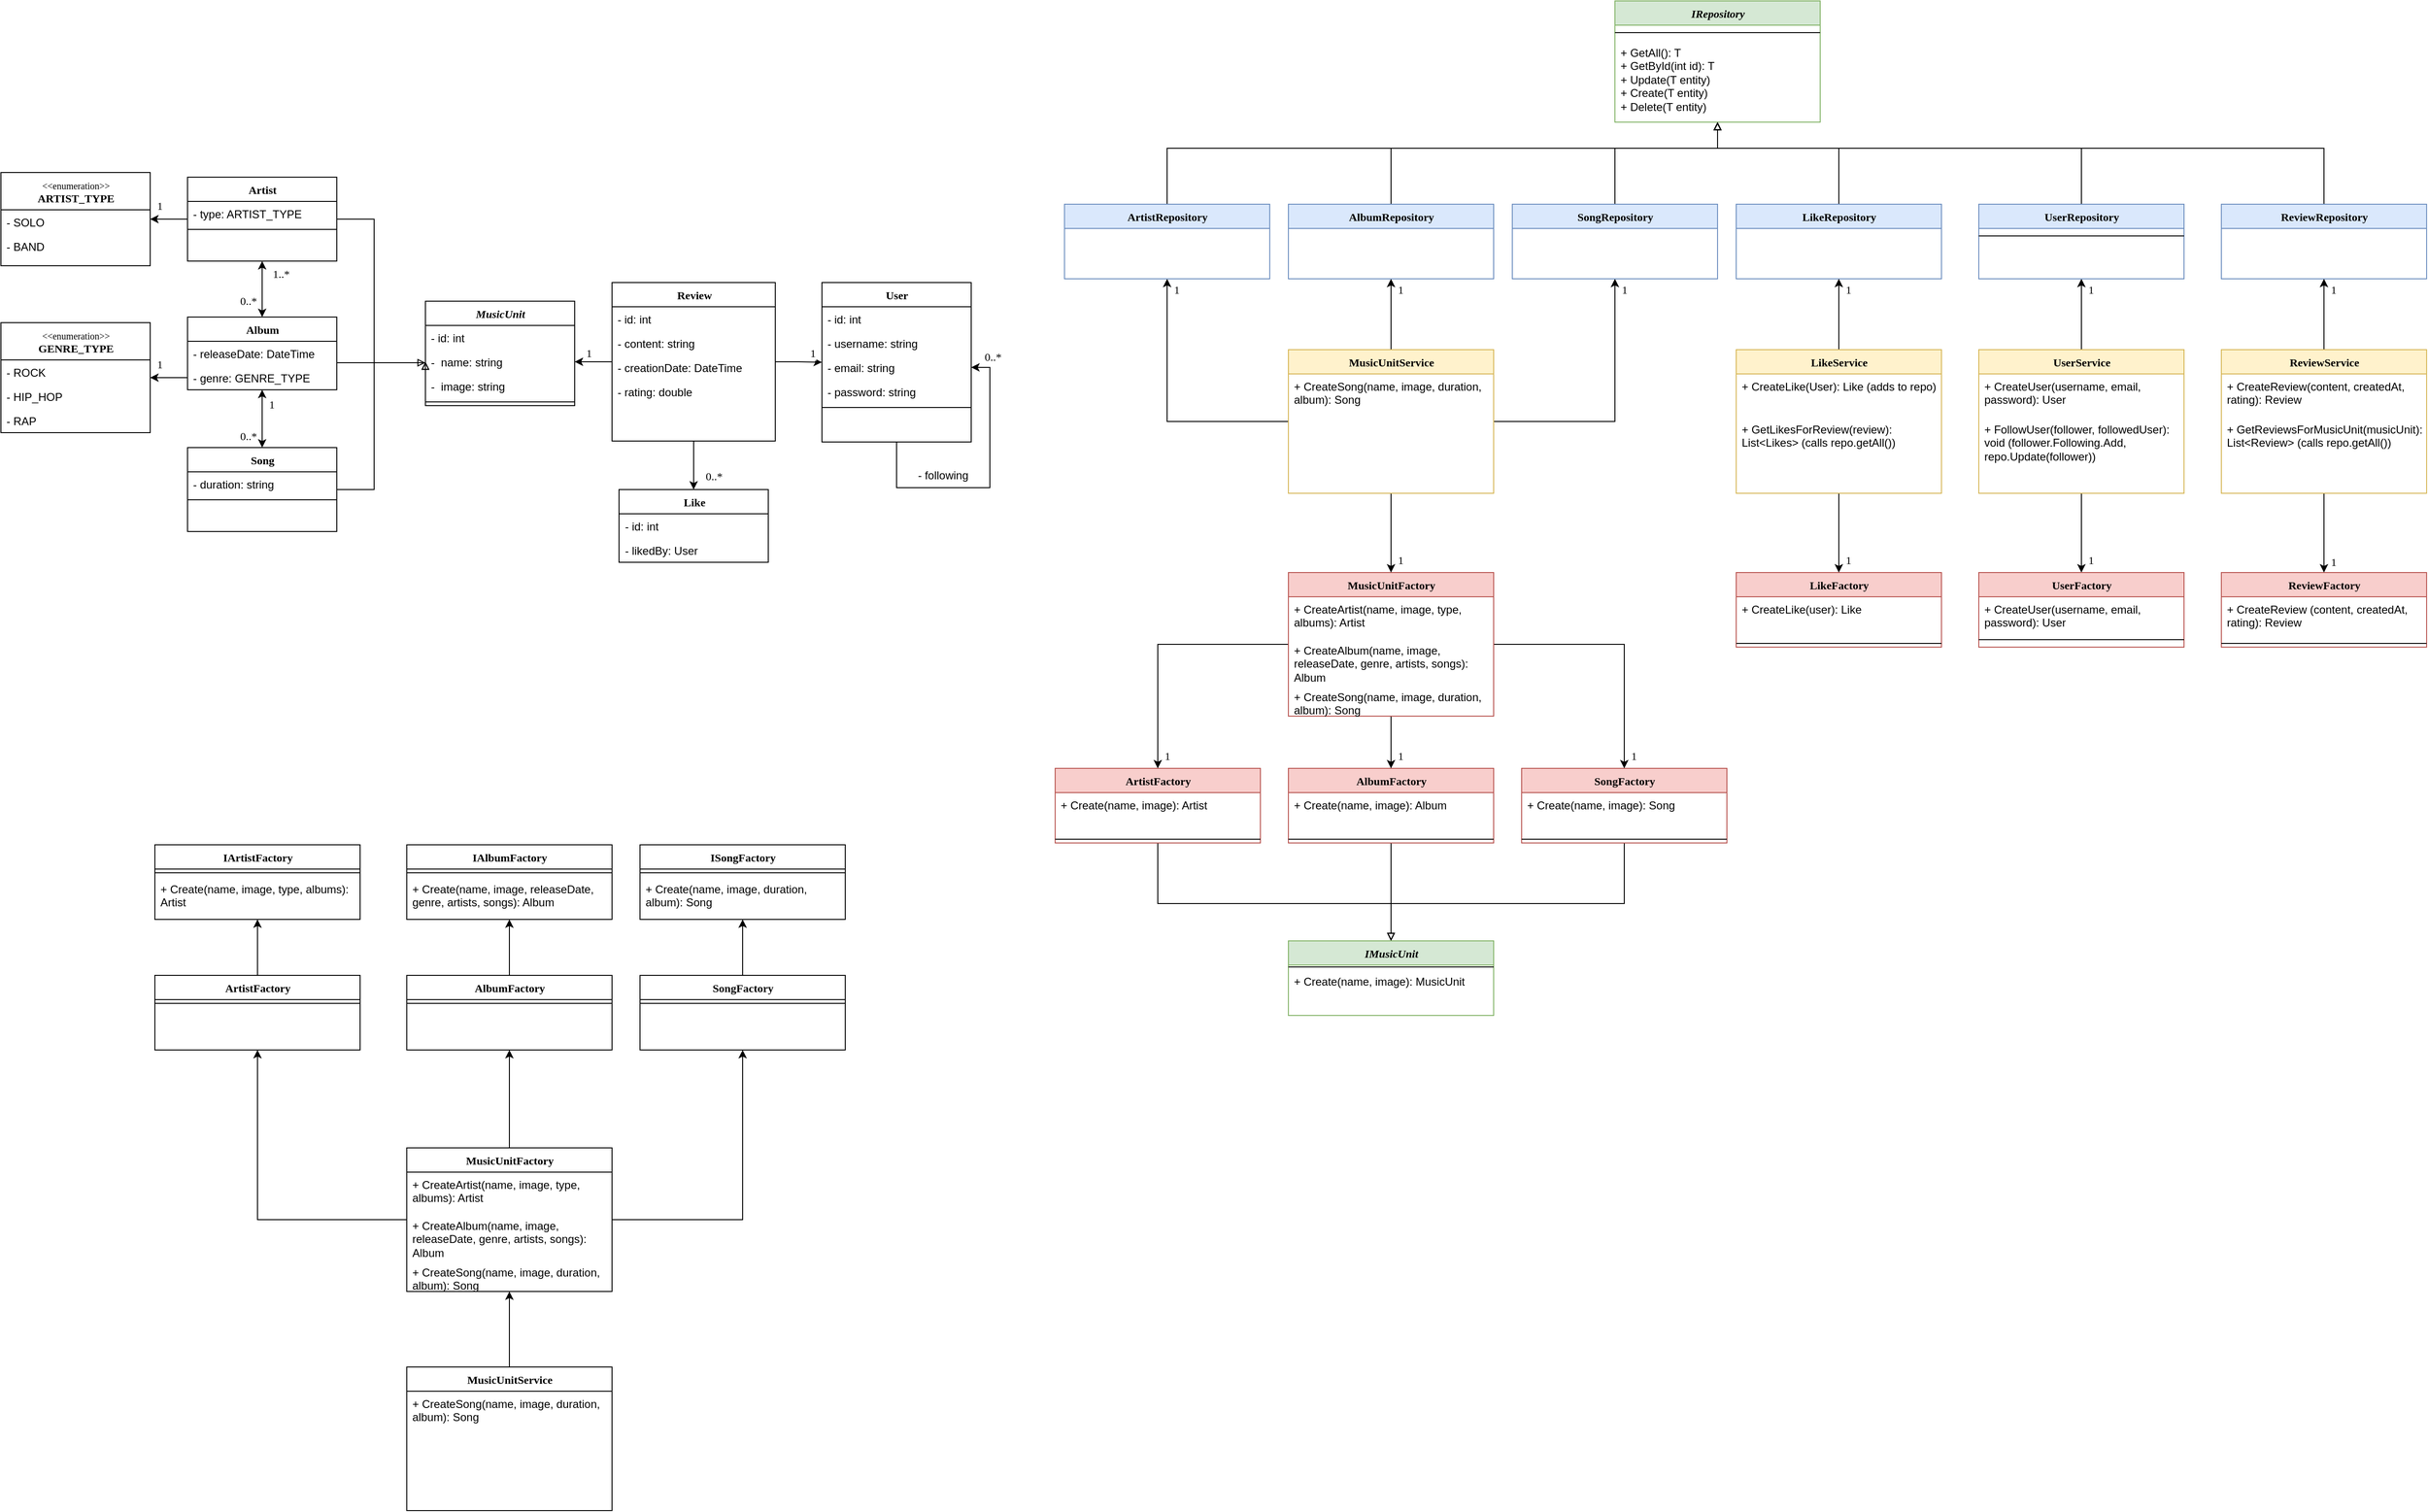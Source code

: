 <mxfile version="20.7.4" type="device"><diagram name="Page-1" id="6133507b-19e7-1e82-6fc7-422aa6c4b21f"><mxGraphModel dx="1793" dy="1068" grid="1" gridSize="10" guides="1" tooltips="1" connect="1" arrows="1" fold="1" page="1" pageScale="1" pageWidth="1100" pageHeight="850" background="none" math="0" shadow="0"><root><mxCell id="0"/><mxCell id="1" parent="0"/><mxCell id="lsUzMosDKo-xPeXutGzt-1" value="User" style="swimlane;html=1;fontStyle=1;align=center;verticalAlign=top;childLayout=stackLayout;horizontal=1;startSize=26;horizontalStack=0;resizeParent=1;resizeLast=0;collapsible=1;marginBottom=0;swimlaneFillColor=#ffffff;rounded=0;shadow=0;comic=0;labelBackgroundColor=none;strokeWidth=1;fillColor=none;fontFamily=Verdana;fontSize=12" parent="1" vertex="1"><mxGeometry x="880" y="302" width="160" height="171" as="geometry"/></mxCell><mxCell id="lsUzMosDKo-xPeXutGzt-2" value="- id: int" style="text;html=1;strokeColor=none;fillColor=none;align=left;verticalAlign=top;spacingLeft=4;spacingRight=4;whiteSpace=wrap;overflow=hidden;rotatable=0;points=[[0,0.5],[1,0.5]];portConstraint=eastwest;" parent="lsUzMosDKo-xPeXutGzt-1" vertex="1"><mxGeometry y="26" width="160" height="26" as="geometry"/></mxCell><mxCell id="lsUzMosDKo-xPeXutGzt-3" value="- username: string" style="text;html=1;strokeColor=none;fillColor=none;align=left;verticalAlign=top;spacingLeft=4;spacingRight=4;whiteSpace=wrap;overflow=hidden;rotatable=0;points=[[0,0.5],[1,0.5]];portConstraint=eastwest;" parent="lsUzMosDKo-xPeXutGzt-1" vertex="1"><mxGeometry y="52" width="160" height="26" as="geometry"/></mxCell><mxCell id="lsUzMosDKo-xPeXutGzt-4" value="- email: string" style="text;html=1;strokeColor=none;fillColor=none;align=left;verticalAlign=top;spacingLeft=4;spacingRight=4;whiteSpace=wrap;overflow=hidden;rotatable=0;points=[[0,0.5],[1,0.5]];portConstraint=eastwest;" parent="lsUzMosDKo-xPeXutGzt-1" vertex="1"><mxGeometry y="78" width="160" height="26" as="geometry"/></mxCell><mxCell id="lsUzMosDKo-xPeXutGzt-55" value="- password: string" style="text;html=1;strokeColor=none;fillColor=none;align=left;verticalAlign=top;spacingLeft=4;spacingRight=4;whiteSpace=wrap;overflow=hidden;rotatable=0;points=[[0,0.5],[1,0.5]];portConstraint=eastwest;" parent="lsUzMosDKo-xPeXutGzt-1" vertex="1"><mxGeometry y="104" width="160" height="26" as="geometry"/></mxCell><mxCell id="lsUzMosDKo-xPeXutGzt-5" value="" style="line;html=1;strokeWidth=1;fillColor=none;align=left;verticalAlign=middle;spacingTop=-1;spacingLeft=3;spacingRight=3;rotatable=0;labelPosition=right;points=[];portConstraint=eastwest;" parent="lsUzMosDKo-xPeXutGzt-1" vertex="1"><mxGeometry y="130" width="160" height="8" as="geometry"/></mxCell><mxCell id="sUYIkZWYByYCfSW3dMQo-42" value="" style="endArrow=classic;startArrow=none;html=1;rounded=0;fontSize=10;exitX=0.5;exitY=1;exitDx=0;exitDy=0;entryX=1;entryY=0.5;entryDx=0;entryDy=0;startFill=0;" parent="lsUzMosDKo-xPeXutGzt-1" source="lsUzMosDKo-xPeXutGzt-1" target="lsUzMosDKo-xPeXutGzt-4" edge="1"><mxGeometry width="50" height="50" relative="1" as="geometry"><mxPoint x="140" y="270" as="sourcePoint"/><mxPoint x="190" y="220" as="targetPoint"/><Array as="points"><mxPoint x="80" y="220"/><mxPoint x="180" y="220"/><mxPoint x="180" y="151"/><mxPoint x="180" y="91"/></Array></mxGeometry></mxCell><mxCell id="pUdWFAkJ0EnxAMOsxtt9-200" style="edgeStyle=orthogonalEdgeStyle;rounded=0;orthogonalLoop=1;jettySize=auto;html=1;startArrow=none;startFill=0;endArrow=classic;endFill=1;" edge="1" parent="1" source="lsUzMosDKo-xPeXutGzt-7" target="lsUzMosDKo-xPeXutGzt-38"><mxGeometry relative="1" as="geometry"/></mxCell><mxCell id="pUdWFAkJ0EnxAMOsxtt9-201" style="edgeStyle=orthogonalEdgeStyle;rounded=0;orthogonalLoop=1;jettySize=auto;html=1;startArrow=none;startFill=0;endArrow=classic;endFill=1;" edge="1" parent="1" source="lsUzMosDKo-xPeXutGzt-7" target="lsUzMosDKo-xPeXutGzt-1"><mxGeometry relative="1" as="geometry"/></mxCell><mxCell id="lsUzMosDKo-xPeXutGzt-7" value="Review" style="swimlane;html=1;fontStyle=1;align=center;verticalAlign=top;childLayout=stackLayout;horizontal=1;startSize=26;horizontalStack=0;resizeParent=1;resizeLast=0;collapsible=1;marginBottom=0;swimlaneFillColor=#ffffff;rounded=0;shadow=0;comic=0;labelBackgroundColor=none;strokeWidth=1;fillColor=none;fontFamily=Verdana;fontSize=12" parent="1" vertex="1"><mxGeometry x="655" y="302" width="175" height="170" as="geometry"/></mxCell><mxCell id="lsUzMosDKo-xPeXutGzt-8" value="- id: int" style="text;html=1;strokeColor=none;fillColor=none;align=left;verticalAlign=top;spacingLeft=4;spacingRight=4;whiteSpace=wrap;overflow=hidden;rotatable=0;points=[[0,0.5],[1,0.5]];portConstraint=eastwest;" parent="lsUzMosDKo-xPeXutGzt-7" vertex="1"><mxGeometry y="26" width="175" height="26" as="geometry"/></mxCell><mxCell id="lsUzMosDKo-xPeXutGzt-10" value="- content: string" style="text;html=1;strokeColor=none;fillColor=none;align=left;verticalAlign=top;spacingLeft=4;spacingRight=4;whiteSpace=wrap;overflow=hidden;rotatable=0;points=[[0,0.5],[1,0.5]];portConstraint=eastwest;" parent="lsUzMosDKo-xPeXutGzt-7" vertex="1"><mxGeometry y="52" width="175" height="26" as="geometry"/></mxCell><mxCell id="lsUzMosDKo-xPeXutGzt-56" value="- creationDate: DateTime" style="text;html=1;strokeColor=none;fillColor=none;align=left;verticalAlign=top;spacingLeft=4;spacingRight=4;whiteSpace=wrap;overflow=hidden;rotatable=0;points=[[0,0.5],[1,0.5]];portConstraint=eastwest;" parent="lsUzMosDKo-xPeXutGzt-7" vertex="1"><mxGeometry y="78" width="175" height="26" as="geometry"/></mxCell><mxCell id="lsUzMosDKo-xPeXutGzt-58" value="- rating: double" style="text;html=1;strokeColor=none;fillColor=none;align=left;verticalAlign=top;spacingLeft=4;spacingRight=4;whiteSpace=wrap;overflow=hidden;rotatable=0;points=[[0,0.5],[1,0.5]];portConstraint=eastwest;" parent="lsUzMosDKo-xPeXutGzt-7" vertex="1"><mxGeometry y="104" width="175" height="26" as="geometry"/></mxCell><mxCell id="Snt1pCxcEf1eFsqp7d9Y-13" style="edgeStyle=orthogonalEdgeStyle;rounded=0;orthogonalLoop=1;jettySize=auto;html=1;entryX=0.5;entryY=0;entryDx=0;entryDy=0;endArrow=classic;endFill=1;startArrow=classic;startFill=1;" parent="1" source="lsUzMosDKo-xPeXutGzt-19" target="lsUzMosDKo-xPeXutGzt-49" edge="1"><mxGeometry relative="1" as="geometry"/></mxCell><mxCell id="pUdWFAkJ0EnxAMOsxtt9-194" style="edgeStyle=orthogonalEdgeStyle;rounded=0;orthogonalLoop=1;jettySize=auto;html=1;startArrow=none;startFill=0;endArrow=classic;endFill=1;" edge="1" parent="1" source="lsUzMosDKo-xPeXutGzt-19" target="Snt1pCxcEf1eFsqp7d9Y-35"><mxGeometry relative="1" as="geometry"/></mxCell><mxCell id="pUdWFAkJ0EnxAMOsxtt9-197" style="edgeStyle=orthogonalEdgeStyle;rounded=0;orthogonalLoop=1;jettySize=auto;html=1;startArrow=none;startFill=0;endArrow=block;endFill=0;" edge="1" parent="1" source="lsUzMosDKo-xPeXutGzt-19" target="lsUzMosDKo-xPeXutGzt-38"><mxGeometry relative="1" as="geometry"><Array as="points"><mxPoint x="400" y="234"/><mxPoint x="400" y="388"/></Array></mxGeometry></mxCell><mxCell id="lsUzMosDKo-xPeXutGzt-19" value="Artist" style="swimlane;html=1;fontStyle=1;align=center;verticalAlign=top;childLayout=stackLayout;horizontal=1;startSize=26;horizontalStack=0;resizeParent=1;resizeLast=0;collapsible=1;marginBottom=0;swimlaneFillColor=#ffffff;rounded=0;shadow=0;comic=0;labelBackgroundColor=none;strokeWidth=1;fillColor=none;fontFamily=Verdana;fontSize=12" parent="1" vertex="1"><mxGeometry x="200" y="189" width="160" height="90" as="geometry"/></mxCell><mxCell id="Snt1pCxcEf1eFsqp7d9Y-33" value="- type: ARTIST_TYPE" style="text;html=1;strokeColor=none;fillColor=none;align=left;verticalAlign=top;spacingLeft=4;spacingRight=4;whiteSpace=wrap;overflow=hidden;rotatable=0;points=[[0,0.5],[1,0.5]];portConstraint=eastwest;" parent="lsUzMosDKo-xPeXutGzt-19" vertex="1"><mxGeometry y="26" width="160" height="26" as="geometry"/></mxCell><mxCell id="lsUzMosDKo-xPeXutGzt-23" value="" style="line;html=1;strokeWidth=1;fillColor=none;align=left;verticalAlign=middle;spacingTop=-1;spacingLeft=3;spacingRight=3;rotatable=0;labelPosition=right;points=[];portConstraint=eastwest;" parent="lsUzMosDKo-xPeXutGzt-19" vertex="1"><mxGeometry y="52" width="160" height="8" as="geometry"/></mxCell><mxCell id="lsUzMosDKo-xPeXutGzt-37" value="&lt;i&gt;MusicUnit&lt;/i&gt;" style="swimlane;html=1;fontStyle=1;align=center;verticalAlign=top;childLayout=stackLayout;horizontal=1;startSize=26;horizontalStack=0;resizeParent=1;resizeLast=0;collapsible=1;marginBottom=0;swimlaneFillColor=#ffffff;rounded=0;shadow=0;comic=0;labelBackgroundColor=none;strokeWidth=1;fillColor=none;fontFamily=Verdana;fontSize=12" parent="1" vertex="1"><mxGeometry x="455" y="322" width="160" height="112" as="geometry"/></mxCell><mxCell id="lsUzMosDKo-xPeXutGzt-50" value="- id: int" style="text;html=1;strokeColor=none;fillColor=none;align=left;verticalAlign=top;spacingLeft=4;spacingRight=4;whiteSpace=wrap;overflow=hidden;rotatable=0;points=[[0,0.5],[1,0.5]];portConstraint=eastwest;" parent="lsUzMosDKo-xPeXutGzt-37" vertex="1"><mxGeometry y="26" width="160" height="26" as="geometry"/></mxCell><mxCell id="lsUzMosDKo-xPeXutGzt-38" value="-&amp;nbsp; name: string" style="text;html=1;strokeColor=none;fillColor=none;align=left;verticalAlign=top;spacingLeft=4;spacingRight=4;whiteSpace=wrap;overflow=hidden;rotatable=0;points=[[0,0.5],[1,0.5]];portConstraint=eastwest;" parent="lsUzMosDKo-xPeXutGzt-37" vertex="1"><mxGeometry y="52" width="160" height="26" as="geometry"/></mxCell><mxCell id="Nll5n5q4qGpmviAfjvHa-22" value="-&amp;nbsp; image: string" style="text;html=1;strokeColor=none;fillColor=none;align=left;verticalAlign=top;spacingLeft=4;spacingRight=4;whiteSpace=wrap;overflow=hidden;rotatable=0;points=[[0,0.5],[1,0.5]];portConstraint=eastwest;" parent="lsUzMosDKo-xPeXutGzt-37" vertex="1"><mxGeometry y="78" width="160" height="26" as="geometry"/></mxCell><mxCell id="lsUzMosDKo-xPeXutGzt-41" value="" style="line;html=1;strokeWidth=1;fillColor=none;align=left;verticalAlign=middle;spacingTop=-1;spacingLeft=3;spacingRight=3;rotatable=0;labelPosition=right;points=[];portConstraint=eastwest;" parent="lsUzMosDKo-xPeXutGzt-37" vertex="1"><mxGeometry y="104" width="160" height="8" as="geometry"/></mxCell><mxCell id="pUdWFAkJ0EnxAMOsxtt9-199" style="edgeStyle=orthogonalEdgeStyle;rounded=0;orthogonalLoop=1;jettySize=auto;html=1;entryX=0;entryY=0.5;entryDx=0;entryDy=0;startArrow=none;startFill=0;endArrow=block;endFill=0;" edge="1" parent="1" source="lsUzMosDKo-xPeXutGzt-43" target="lsUzMosDKo-xPeXutGzt-38"><mxGeometry relative="1" as="geometry"><Array as="points"><mxPoint x="400" y="524"/><mxPoint x="400" y="388"/></Array></mxGeometry></mxCell><mxCell id="lsUzMosDKo-xPeXutGzt-43" value="Song" style="swimlane;html=1;fontStyle=1;align=center;verticalAlign=top;childLayout=stackLayout;horizontal=1;startSize=26;horizontalStack=0;resizeParent=1;resizeLast=0;collapsible=1;marginBottom=0;swimlaneFillColor=#ffffff;rounded=0;shadow=0;comic=0;labelBackgroundColor=none;strokeWidth=1;fillColor=none;fontFamily=Verdana;fontSize=12" parent="1" vertex="1"><mxGeometry x="200" y="479" width="160" height="90" as="geometry"/></mxCell><mxCell id="lsUzMosDKo-xPeXutGzt-44" value="- duration: string" style="text;html=1;strokeColor=none;fillColor=none;align=left;verticalAlign=top;spacingLeft=4;spacingRight=4;whiteSpace=wrap;overflow=hidden;rotatable=0;points=[[0,0.5],[1,0.5]];portConstraint=eastwest;" parent="lsUzMosDKo-xPeXutGzt-43" vertex="1"><mxGeometry y="26" width="160" height="26" as="geometry"/></mxCell><mxCell id="lsUzMosDKo-xPeXutGzt-47" value="" style="line;html=1;strokeWidth=1;fillColor=none;align=left;verticalAlign=middle;spacingTop=-1;spacingLeft=3;spacingRight=3;rotatable=0;labelPosition=right;points=[];portConstraint=eastwest;" parent="lsUzMosDKo-xPeXutGzt-43" vertex="1"><mxGeometry y="52" width="160" height="8" as="geometry"/></mxCell><mxCell id="9govlNzx6f6YQtaeoUq1-7" style="edgeStyle=orthogonalEdgeStyle;rounded=0;orthogonalLoop=1;jettySize=auto;html=1;entryX=0.5;entryY=0;entryDx=0;entryDy=0;endArrow=classic;endFill=1;startArrow=classic;startFill=1;" parent="1" source="lsUzMosDKo-xPeXutGzt-49" target="lsUzMosDKo-xPeXutGzt-43" edge="1"><mxGeometry relative="1" as="geometry"/></mxCell><mxCell id="pUdWFAkJ0EnxAMOsxtt9-198" style="edgeStyle=orthogonalEdgeStyle;rounded=0;orthogonalLoop=1;jettySize=auto;html=1;entryX=0;entryY=0.5;entryDx=0;entryDy=0;startArrow=none;startFill=0;endArrow=block;endFill=0;" edge="1" parent="1" source="lsUzMosDKo-xPeXutGzt-49" target="lsUzMosDKo-xPeXutGzt-38"><mxGeometry relative="1" as="geometry"><Array as="points"><mxPoint x="400" y="388"/><mxPoint x="400" y="388"/></Array></mxGeometry></mxCell><mxCell id="lsUzMosDKo-xPeXutGzt-49" value="Album" style="swimlane;html=1;fontStyle=1;align=center;verticalAlign=top;childLayout=stackLayout;horizontal=1;startSize=26;horizontalStack=0;resizeParent=1;resizeLast=0;collapsible=1;marginBottom=0;swimlaneFillColor=#ffffff;rounded=0;shadow=0;comic=0;labelBackgroundColor=none;strokeWidth=1;fillColor=none;fontFamily=Verdana;fontSize=12" parent="1" vertex="1"><mxGeometry x="200" y="339" width="160" height="78" as="geometry"/></mxCell><mxCell id="lsUzMosDKo-xPeXutGzt-39" value="- releaseDate: DateTime" style="text;html=1;strokeColor=none;fillColor=none;align=left;verticalAlign=top;spacingLeft=4;spacingRight=4;whiteSpace=wrap;overflow=hidden;rotatable=0;points=[[0,0.5],[1,0.5]];portConstraint=eastwest;" parent="lsUzMosDKo-xPeXutGzt-49" vertex="1"><mxGeometry y="26" width="160" height="26" as="geometry"/></mxCell><mxCell id="lsUzMosDKo-xPeXutGzt-22" value="- genre: GENRE_TYPE" style="text;html=1;strokeColor=none;fillColor=none;align=left;verticalAlign=top;spacingLeft=4;spacingRight=4;whiteSpace=wrap;overflow=hidden;rotatable=0;points=[[0,0.5],[1,0.5]];portConstraint=eastwest;" parent="lsUzMosDKo-xPeXutGzt-49" vertex="1"><mxGeometry y="52" width="160" height="26" as="geometry"/></mxCell><mxCell id="Snt1pCxcEf1eFsqp7d9Y-35" value="&lt;font style=&quot;font-size: 10px; font-weight: normal;&quot;&gt;&amp;lt;&amp;lt;enumeration&amp;gt;&amp;gt;&lt;/font&gt;&lt;br&gt;ARTIST_TYPE" style="swimlane;html=1;fontStyle=1;align=center;verticalAlign=top;childLayout=stackLayout;horizontal=1;startSize=40;horizontalStack=0;resizeParent=1;resizeLast=0;collapsible=1;marginBottom=0;swimlaneFillColor=#ffffff;rounded=0;shadow=0;comic=0;labelBackgroundColor=none;strokeWidth=1;fillColor=none;fontFamily=Verdana;fontSize=12" parent="1" vertex="1"><mxGeometry y="184" width="160" height="100" as="geometry"/></mxCell><mxCell id="Snt1pCxcEf1eFsqp7d9Y-36" value="- SOLO" style="text;html=1;strokeColor=none;fillColor=none;align=left;verticalAlign=top;spacingLeft=4;spacingRight=4;whiteSpace=wrap;overflow=hidden;rotatable=0;points=[[0,0.5],[1,0.5]];portConstraint=eastwest;" parent="Snt1pCxcEf1eFsqp7d9Y-35" vertex="1"><mxGeometry y="40" width="160" height="26" as="geometry"/></mxCell><mxCell id="Snt1pCxcEf1eFsqp7d9Y-39" value="- BAND" style="text;html=1;strokeColor=none;fillColor=none;align=left;verticalAlign=top;spacingLeft=4;spacingRight=4;whiteSpace=wrap;overflow=hidden;rotatable=0;points=[[0,0.5],[1,0.5]];portConstraint=eastwest;" parent="Snt1pCxcEf1eFsqp7d9Y-35" vertex="1"><mxGeometry y="66" width="160" height="26" as="geometry"/></mxCell><mxCell id="sUYIkZWYByYCfSW3dMQo-32" style="edgeStyle=orthogonalEdgeStyle;rounded=0;orthogonalLoop=1;jettySize=auto;html=1;entryX=0.5;entryY=1;entryDx=0;entryDy=0;endArrow=none;endFill=0;startArrow=classic;startFill=1;" parent="1" source="Nll5n5q4qGpmviAfjvHa-1" target="lsUzMosDKo-xPeXutGzt-7" edge="1"><mxGeometry relative="1" as="geometry"/></mxCell><mxCell id="Nll5n5q4qGpmviAfjvHa-1" value="Like" style="swimlane;html=1;fontStyle=1;align=center;verticalAlign=top;childLayout=stackLayout;horizontal=1;startSize=26;horizontalStack=0;resizeParent=1;resizeLast=0;collapsible=1;marginBottom=0;swimlaneFillColor=#ffffff;rounded=0;shadow=0;comic=0;labelBackgroundColor=none;strokeWidth=1;fillColor=none;fontFamily=Verdana;fontSize=12" parent="1" vertex="1"><mxGeometry x="662.5" y="524" width="160" height="78" as="geometry"/></mxCell><mxCell id="Nll5n5q4qGpmviAfjvHa-2" value="- id: int" style="text;html=1;strokeColor=none;fillColor=none;align=left;verticalAlign=top;spacingLeft=4;spacingRight=4;whiteSpace=wrap;overflow=hidden;rotatable=0;points=[[0,0.5],[1,0.5]];portConstraint=eastwest;" parent="Nll5n5q4qGpmviAfjvHa-1" vertex="1"><mxGeometry y="26" width="160" height="26" as="geometry"/></mxCell><mxCell id="Nll5n5q4qGpmviAfjvHa-24" value="- likedBy: User" style="text;html=1;strokeColor=none;fillColor=none;align=left;verticalAlign=top;spacingLeft=4;spacingRight=4;whiteSpace=wrap;overflow=hidden;rotatable=0;points=[[0,0.5],[1,0.5]];portConstraint=eastwest;" parent="Nll5n5q4qGpmviAfjvHa-1" vertex="1"><mxGeometry y="52" width="160" height="26" as="geometry"/></mxCell><mxCell id="9govlNzx6f6YQtaeoUq1-6" style="edgeStyle=orthogonalEdgeStyle;rounded=0;orthogonalLoop=1;jettySize=auto;html=1;entryX=0;entryY=0.5;entryDx=0;entryDy=0;endArrow=none;endFill=0;startArrow=classic;startFill=1;" parent="1" source="Nll5n5q4qGpmviAfjvHa-7" target="lsUzMosDKo-xPeXutGzt-22" edge="1"><mxGeometry relative="1" as="geometry"/></mxCell><mxCell id="Nll5n5q4qGpmviAfjvHa-7" value="&lt;span style=&quot;font-weight: normal;&quot;&gt;&lt;font style=&quot;font-size: 10px;&quot;&gt;&amp;lt;&amp;lt;enumeration&amp;gt;&amp;gt;&lt;/font&gt;&lt;/span&gt;&lt;br&gt;GENRE_TYPE" style="swimlane;html=1;fontStyle=1;align=center;verticalAlign=top;childLayout=stackLayout;horizontal=1;startSize=40;horizontalStack=0;resizeParent=1;resizeLast=0;collapsible=1;marginBottom=0;swimlaneFillColor=#ffffff;rounded=0;shadow=0;comic=0;labelBackgroundColor=none;strokeWidth=1;fillColor=none;fontFamily=Verdana;fontSize=12" parent="1" vertex="1"><mxGeometry y="345" width="160" height="118" as="geometry"/></mxCell><mxCell id="Nll5n5q4qGpmviAfjvHa-8" value="- ROCK" style="text;html=1;strokeColor=none;fillColor=none;align=left;verticalAlign=top;spacingLeft=4;spacingRight=4;whiteSpace=wrap;overflow=hidden;rotatable=0;points=[[0,0.5],[1,0.5]];portConstraint=eastwest;" parent="Nll5n5q4qGpmviAfjvHa-7" vertex="1"><mxGeometry y="40" width="160" height="26" as="geometry"/></mxCell><mxCell id="Nll5n5q4qGpmviAfjvHa-9" value="- HIP_HOP" style="text;html=1;strokeColor=none;fillColor=none;align=left;verticalAlign=top;spacingLeft=4;spacingRight=4;whiteSpace=wrap;overflow=hidden;rotatable=0;points=[[0,0.5],[1,0.5]];portConstraint=eastwest;" parent="Nll5n5q4qGpmviAfjvHa-7" vertex="1"><mxGeometry y="66" width="160" height="26" as="geometry"/></mxCell><mxCell id="Nll5n5q4qGpmviAfjvHa-15" value="- RAP" style="text;html=1;strokeColor=none;fillColor=none;align=left;verticalAlign=top;spacingLeft=4;spacingRight=4;whiteSpace=wrap;overflow=hidden;rotatable=0;points=[[0,0.5],[1,0.5]];portConstraint=eastwest;" parent="Nll5n5q4qGpmviAfjvHa-7" vertex="1"><mxGeometry y="92" width="160" height="26" as="geometry"/></mxCell><mxCell id="9govlNzx6f6YQtaeoUq1-20" value="0..*" style="text;html=1;resizable=0;points=[];align=center;verticalAlign=middle;labelBackgroundColor=#ffffff;fontSize=12;fontFamily=Verdana" parent="1" vertex="1" connectable="0"><mxGeometry x="395" y="378.998" as="geometry"><mxPoint x="-130" y="-57" as="offset"/></mxGeometry></mxCell><mxCell id="9govlNzx6f6YQtaeoUq1-21" value="0..*" style="text;html=1;resizable=0;points=[];align=center;verticalAlign=middle;labelBackgroundColor=#ffffff;fontSize=12;fontFamily=Verdana" parent="1" vertex="1" connectable="0"><mxGeometry x="395" y="523.998" as="geometry"><mxPoint x="-130" y="-57" as="offset"/></mxGeometry></mxCell><mxCell id="9govlNzx6f6YQtaeoUq1-22" value="1" style="text;html=1;resizable=0;points=[];align=center;verticalAlign=middle;labelBackgroundColor=#ffffff;fontSize=12;fontFamily=Verdana" parent="1" vertex="1" connectable="0"><mxGeometry x="560" y="378" as="geometry"><mxPoint x="70" as="offset"/></mxGeometry></mxCell><mxCell id="wEgS2yx6dOSKAzmGuYfn-2" value="0..*" style="text;html=1;resizable=0;points=[];align=center;verticalAlign=middle;labelBackgroundColor=#ffffff;fontSize=12;fontFamily=Verdana" parent="1" vertex="1" connectable="0"><mxGeometry x="810" y="462.997" as="geometry"><mxPoint x="-46" y="47" as="offset"/></mxGeometry></mxCell><mxCell id="wEgS2yx6dOSKAzmGuYfn-3" value="0..*" style="text;html=1;resizable=0;points=[];align=center;verticalAlign=middle;labelBackgroundColor=#ffffff;fontSize=12;fontFamily=Verdana" parent="1" vertex="1" connectable="0"><mxGeometry x="630" y="269.997" as="geometry"><mxPoint x="433" y="112" as="offset"/></mxGeometry></mxCell><mxCell id="pUdWFAkJ0EnxAMOsxtt9-1" value="1..*" style="text;html=1;resizable=0;points=[];align=center;verticalAlign=middle;labelBackgroundColor=#ffffff;fontSize=12;fontFamily=Verdana" vertex="1" connectable="0" parent="1"><mxGeometry x="430" y="349.998" as="geometry"><mxPoint x="-130" y="-57" as="offset"/></mxGeometry></mxCell><mxCell id="pUdWFAkJ0EnxAMOsxtt9-2" value="1" style="text;html=1;resizable=0;points=[];align=center;verticalAlign=middle;labelBackgroundColor=#ffffff;fontSize=12;fontFamily=Verdana" vertex="1" connectable="0" parent="1"><mxGeometry x="420" y="489.998" as="geometry"><mxPoint x="-130" y="-57" as="offset"/></mxGeometry></mxCell><mxCell id="pUdWFAkJ0EnxAMOsxtt9-7" value="IAlbumFactory" style="swimlane;html=1;fontStyle=1;align=center;verticalAlign=top;childLayout=stackLayout;horizontal=1;startSize=26;horizontalStack=0;resizeParent=1;resizeLast=0;collapsible=1;marginBottom=0;swimlaneFillColor=#ffffff;rounded=0;shadow=0;comic=0;labelBackgroundColor=none;strokeWidth=1;fillColor=none;fontFamily=Verdana;fontSize=12" vertex="1" parent="1"><mxGeometry x="435" y="905" width="220" height="80" as="geometry"/></mxCell><mxCell id="pUdWFAkJ0EnxAMOsxtt9-12" value="" style="line;html=1;strokeWidth=1;fillColor=none;align=left;verticalAlign=middle;spacingTop=-1;spacingLeft=3;spacingRight=3;rotatable=0;labelPosition=right;points=[];portConstraint=eastwest;" vertex="1" parent="pUdWFAkJ0EnxAMOsxtt9-7"><mxGeometry y="26" width="220" height="8" as="geometry"/></mxCell><mxCell id="pUdWFAkJ0EnxAMOsxtt9-11" value="+ Create(name, image, releaseDate, genre, artists, songs): Album" style="text;html=1;strokeColor=none;fillColor=none;align=left;verticalAlign=top;spacingLeft=4;spacingRight=4;whiteSpace=wrap;overflow=hidden;rotatable=0;points=[[0,0.5],[1,0.5]];portConstraint=eastwest;" vertex="1" parent="pUdWFAkJ0EnxAMOsxtt9-7"><mxGeometry y="34" width="220" height="46" as="geometry"/></mxCell><mxCell id="pUdWFAkJ0EnxAMOsxtt9-39" style="edgeStyle=orthogonalEdgeStyle;rounded=0;orthogonalLoop=1;jettySize=auto;html=1;startArrow=none;startFill=0;" edge="1" parent="1" source="pUdWFAkJ0EnxAMOsxtt9-13" target="pUdWFAkJ0EnxAMOsxtt9-36"><mxGeometry relative="1" as="geometry"/></mxCell><mxCell id="pUdWFAkJ0EnxAMOsxtt9-13" value="ArtistFactory" style="swimlane;html=1;fontStyle=1;align=center;verticalAlign=top;childLayout=stackLayout;horizontal=1;startSize=26;horizontalStack=0;resizeParent=1;resizeLast=0;collapsible=1;marginBottom=0;swimlaneFillColor=#ffffff;rounded=0;shadow=0;comic=0;labelBackgroundColor=none;strokeWidth=1;fillColor=none;fontFamily=Verdana;fontSize=12" vertex="1" parent="1"><mxGeometry x="165" y="1045" width="220" height="80" as="geometry"/></mxCell><mxCell id="pUdWFAkJ0EnxAMOsxtt9-14" value="" style="line;html=1;strokeWidth=1;fillColor=none;align=left;verticalAlign=middle;spacingTop=-1;spacingLeft=3;spacingRight=3;rotatable=0;labelPosition=right;points=[];portConstraint=eastwest;" vertex="1" parent="pUdWFAkJ0EnxAMOsxtt9-13"><mxGeometry y="26" width="220" height="8" as="geometry"/></mxCell><mxCell id="pUdWFAkJ0EnxAMOsxtt9-40" style="edgeStyle=orthogonalEdgeStyle;rounded=0;orthogonalLoop=1;jettySize=auto;html=1;startArrow=none;startFill=0;" edge="1" parent="1" source="pUdWFAkJ0EnxAMOsxtt9-17" target="pUdWFAkJ0EnxAMOsxtt9-7"><mxGeometry relative="1" as="geometry"/></mxCell><mxCell id="pUdWFAkJ0EnxAMOsxtt9-17" value="AlbumFactory" style="swimlane;html=1;fontStyle=1;align=center;verticalAlign=top;childLayout=stackLayout;horizontal=1;startSize=26;horizontalStack=0;resizeParent=1;resizeLast=0;collapsible=1;marginBottom=0;swimlaneFillColor=#ffffff;rounded=0;shadow=0;comic=0;labelBackgroundColor=none;strokeWidth=1;fillColor=none;fontFamily=Verdana;fontSize=12" vertex="1" parent="1"><mxGeometry x="435" y="1045" width="220" height="80" as="geometry"/></mxCell><mxCell id="pUdWFAkJ0EnxAMOsxtt9-18" value="" style="line;html=1;strokeWidth=1;fillColor=none;align=left;verticalAlign=middle;spacingTop=-1;spacingLeft=3;spacingRight=3;rotatable=0;labelPosition=right;points=[];portConstraint=eastwest;" vertex="1" parent="pUdWFAkJ0EnxAMOsxtt9-17"><mxGeometry y="26" width="220" height="8" as="geometry"/></mxCell><mxCell id="pUdWFAkJ0EnxAMOsxtt9-41" style="edgeStyle=orthogonalEdgeStyle;rounded=0;orthogonalLoop=1;jettySize=auto;html=1;startArrow=none;startFill=0;" edge="1" parent="1" source="pUdWFAkJ0EnxAMOsxtt9-19" target="pUdWFAkJ0EnxAMOsxtt9-33"><mxGeometry relative="1" as="geometry"/></mxCell><mxCell id="pUdWFAkJ0EnxAMOsxtt9-19" value="SongFactory" style="swimlane;html=1;fontStyle=1;align=center;verticalAlign=top;childLayout=stackLayout;horizontal=1;startSize=26;horizontalStack=0;resizeParent=1;resizeLast=0;collapsible=1;marginBottom=0;swimlaneFillColor=#ffffff;rounded=0;shadow=0;comic=0;labelBackgroundColor=none;strokeWidth=1;fillColor=none;fontFamily=Verdana;fontSize=12" vertex="1" parent="1"><mxGeometry x="685" y="1045" width="220" height="80" as="geometry"/></mxCell><mxCell id="pUdWFAkJ0EnxAMOsxtt9-20" value="" style="line;html=1;strokeWidth=1;fillColor=none;align=left;verticalAlign=middle;spacingTop=-1;spacingLeft=3;spacingRight=3;rotatable=0;labelPosition=right;points=[];portConstraint=eastwest;" vertex="1" parent="pUdWFAkJ0EnxAMOsxtt9-19"><mxGeometry y="26" width="220" height="8" as="geometry"/></mxCell><mxCell id="pUdWFAkJ0EnxAMOsxtt9-48" style="edgeStyle=orthogonalEdgeStyle;rounded=0;orthogonalLoop=1;jettySize=auto;html=1;startArrow=none;startFill=0;entryX=0.5;entryY=1;entryDx=0;entryDy=0;" edge="1" parent="1" source="pUdWFAkJ0EnxAMOsxtt9-24" target="pUdWFAkJ0EnxAMOsxtt9-17"><mxGeometry relative="1" as="geometry"><mxPoint x="545" y="1155" as="targetPoint"/></mxGeometry></mxCell><mxCell id="pUdWFAkJ0EnxAMOsxtt9-50" style="edgeStyle=orthogonalEdgeStyle;rounded=0;orthogonalLoop=1;jettySize=auto;html=1;entryX=0.5;entryY=1;entryDx=0;entryDy=0;startArrow=none;startFill=0;" edge="1" parent="1" source="pUdWFAkJ0EnxAMOsxtt9-24" target="pUdWFAkJ0EnxAMOsxtt9-13"><mxGeometry relative="1" as="geometry"/></mxCell><mxCell id="pUdWFAkJ0EnxAMOsxtt9-57" style="edgeStyle=orthogonalEdgeStyle;rounded=0;orthogonalLoop=1;jettySize=auto;html=1;entryX=0.5;entryY=1;entryDx=0;entryDy=0;startArrow=none;startFill=0;" edge="1" parent="1" source="pUdWFAkJ0EnxAMOsxtt9-24" target="pUdWFAkJ0EnxAMOsxtt9-19"><mxGeometry relative="1" as="geometry"/></mxCell><mxCell id="pUdWFAkJ0EnxAMOsxtt9-24" value="MusicUnitFactory" style="swimlane;html=1;fontStyle=1;align=center;verticalAlign=top;childLayout=stackLayout;horizontal=1;startSize=26;horizontalStack=0;resizeParent=1;resizeLast=0;collapsible=1;marginBottom=0;swimlaneFillColor=#ffffff;rounded=0;shadow=0;comic=0;labelBackgroundColor=none;strokeWidth=1;fillColor=none;fontFamily=Verdana;fontSize=12" vertex="1" parent="1"><mxGeometry x="435" y="1230" width="220" height="154" as="geometry"/></mxCell><mxCell id="pUdWFAkJ0EnxAMOsxtt9-32" value="+ CreateArtist(name, image, type, albums): Artist" style="text;html=1;strokeColor=none;fillColor=none;align=left;verticalAlign=top;spacingLeft=4;spacingRight=4;whiteSpace=wrap;overflow=hidden;rotatable=0;points=[[0,0.5],[1,0.5]];portConstraint=eastwest;" vertex="1" parent="pUdWFAkJ0EnxAMOsxtt9-24"><mxGeometry y="26" width="220" height="44" as="geometry"/></mxCell><mxCell id="pUdWFAkJ0EnxAMOsxtt9-58" value="+ CreateAlbum(name, image, releaseDate, genre, artists, songs): Album" style="text;html=1;strokeColor=none;fillColor=none;align=left;verticalAlign=top;spacingLeft=4;spacingRight=4;whiteSpace=wrap;overflow=hidden;rotatable=0;points=[[0,0.5],[1,0.5]];portConstraint=eastwest;" vertex="1" parent="pUdWFAkJ0EnxAMOsxtt9-24"><mxGeometry y="70" width="220" height="50" as="geometry"/></mxCell><mxCell id="pUdWFAkJ0EnxAMOsxtt9-59" value="+ CreateSong(name, image, duration, album): Song" style="text;html=1;strokeColor=none;fillColor=none;align=left;verticalAlign=top;spacingLeft=4;spacingRight=4;whiteSpace=wrap;overflow=hidden;rotatable=0;points=[[0,0.5],[1,0.5]];portConstraint=eastwest;" vertex="1" parent="pUdWFAkJ0EnxAMOsxtt9-24"><mxGeometry y="120" width="220" height="34" as="geometry"/></mxCell><mxCell id="pUdWFAkJ0EnxAMOsxtt9-33" value="ISongFactory" style="swimlane;html=1;fontStyle=1;align=center;verticalAlign=top;childLayout=stackLayout;horizontal=1;startSize=26;horizontalStack=0;resizeParent=1;resizeLast=0;collapsible=1;marginBottom=0;swimlaneFillColor=#ffffff;rounded=0;shadow=0;comic=0;labelBackgroundColor=none;strokeWidth=1;fillColor=none;fontFamily=Verdana;fontSize=12" vertex="1" parent="1"><mxGeometry x="685" y="905" width="220" height="80" as="geometry"/></mxCell><mxCell id="pUdWFAkJ0EnxAMOsxtt9-34" value="" style="line;html=1;strokeWidth=1;fillColor=none;align=left;verticalAlign=middle;spacingTop=-1;spacingLeft=3;spacingRight=3;rotatable=0;labelPosition=right;points=[];portConstraint=eastwest;" vertex="1" parent="pUdWFAkJ0EnxAMOsxtt9-33"><mxGeometry y="26" width="220" height="8" as="geometry"/></mxCell><mxCell id="pUdWFAkJ0EnxAMOsxtt9-35" value="+ Create(name, image, duration, album): Song" style="text;html=1;strokeColor=none;fillColor=none;align=left;verticalAlign=top;spacingLeft=4;spacingRight=4;whiteSpace=wrap;overflow=hidden;rotatable=0;points=[[0,0.5],[1,0.5]];portConstraint=eastwest;" vertex="1" parent="pUdWFAkJ0EnxAMOsxtt9-33"><mxGeometry y="34" width="220" height="46" as="geometry"/></mxCell><mxCell id="pUdWFAkJ0EnxAMOsxtt9-36" value="IArtistFactory" style="swimlane;html=1;fontStyle=1;align=center;verticalAlign=top;childLayout=stackLayout;horizontal=1;startSize=26;horizontalStack=0;resizeParent=1;resizeLast=0;collapsible=1;marginBottom=0;swimlaneFillColor=#ffffff;rounded=0;shadow=0;comic=0;labelBackgroundColor=none;strokeWidth=1;fillColor=none;fontFamily=Verdana;fontSize=12" vertex="1" parent="1"><mxGeometry x="165" y="905" width="220" height="80" as="geometry"/></mxCell><mxCell id="pUdWFAkJ0EnxAMOsxtt9-37" value="" style="line;html=1;strokeWidth=1;fillColor=none;align=left;verticalAlign=middle;spacingTop=-1;spacingLeft=3;spacingRight=3;rotatable=0;labelPosition=right;points=[];portConstraint=eastwest;" vertex="1" parent="pUdWFAkJ0EnxAMOsxtt9-36"><mxGeometry y="26" width="220" height="8" as="geometry"/></mxCell><mxCell id="pUdWFAkJ0EnxAMOsxtt9-38" value="+ Create(name, image, type, albums): Artist" style="text;html=1;strokeColor=none;fillColor=none;align=left;verticalAlign=top;spacingLeft=4;spacingRight=4;whiteSpace=wrap;overflow=hidden;rotatable=0;points=[[0,0.5],[1,0.5]];portConstraint=eastwest;" vertex="1" parent="pUdWFAkJ0EnxAMOsxtt9-36"><mxGeometry y="34" width="220" height="46" as="geometry"/></mxCell><mxCell id="pUdWFAkJ0EnxAMOsxtt9-65" style="edgeStyle=orthogonalEdgeStyle;rounded=0;orthogonalLoop=1;jettySize=auto;html=1;startArrow=none;startFill=0;" edge="1" parent="1" source="pUdWFAkJ0EnxAMOsxtt9-61" target="pUdWFAkJ0EnxAMOsxtt9-24"><mxGeometry relative="1" as="geometry"/></mxCell><mxCell id="pUdWFAkJ0EnxAMOsxtt9-61" value="MusicUnitService" style="swimlane;html=1;fontStyle=1;align=center;verticalAlign=top;childLayout=stackLayout;horizontal=1;startSize=26;horizontalStack=0;resizeParent=1;resizeLast=0;collapsible=1;marginBottom=0;swimlaneFillColor=#ffffff;rounded=0;shadow=0;comic=0;labelBackgroundColor=none;strokeWidth=1;fillColor=none;fontFamily=Verdana;fontSize=12" vertex="1" parent="1"><mxGeometry x="435" y="1465" width="220" height="154" as="geometry"/></mxCell><mxCell id="pUdWFAkJ0EnxAMOsxtt9-64" value="+ CreateSong(name, image, duration, album): Song" style="text;html=1;strokeColor=none;fillColor=none;align=left;verticalAlign=top;spacingLeft=4;spacingRight=4;whiteSpace=wrap;overflow=hidden;rotatable=0;points=[[0,0.5],[1,0.5]];portConstraint=eastwest;" vertex="1" parent="pUdWFAkJ0EnxAMOsxtt9-61"><mxGeometry y="26" width="220" height="34" as="geometry"/></mxCell><mxCell id="pUdWFAkJ0EnxAMOsxtt9-189" style="edgeStyle=orthogonalEdgeStyle;rounded=0;orthogonalLoop=1;jettySize=auto;html=1;startArrow=none;startFill=0;endArrow=block;endFill=0;" edge="1" parent="1" source="pUdWFAkJ0EnxAMOsxtt9-70" target="pUdWFAkJ0EnxAMOsxtt9-88"><mxGeometry relative="1" as="geometry"><Array as="points"><mxPoint x="1240" y="968"/><mxPoint x="1490" y="968"/></Array></mxGeometry></mxCell><mxCell id="pUdWFAkJ0EnxAMOsxtt9-70" value="ArtistFactory" style="swimlane;html=1;fontStyle=1;align=center;verticalAlign=top;childLayout=stackLayout;horizontal=1;startSize=26;horizontalStack=0;resizeParent=1;resizeLast=0;collapsible=1;marginBottom=0;swimlaneFillColor=#ffffff;rounded=0;shadow=0;comic=0;labelBackgroundColor=none;strokeWidth=1;fillColor=#f8cecc;fontFamily=Verdana;fontSize=12;strokeColor=#b85450;" vertex="1" parent="1"><mxGeometry x="1130" y="823" width="220" height="80" as="geometry"/></mxCell><mxCell id="pUdWFAkJ0EnxAMOsxtt9-100" value="+ Create(name, image): Artist" style="text;html=1;align=left;verticalAlign=top;spacingLeft=4;spacingRight=4;whiteSpace=wrap;overflow=hidden;rotatable=0;points=[[0,0.5],[1,0.5]];portConstraint=eastwest;" vertex="1" parent="pUdWFAkJ0EnxAMOsxtt9-70"><mxGeometry y="26" width="220" height="46" as="geometry"/></mxCell><mxCell id="pUdWFAkJ0EnxAMOsxtt9-71" value="" style="line;html=1;strokeWidth=1;fillColor=none;align=left;verticalAlign=middle;spacingTop=-1;spacingLeft=3;spacingRight=3;rotatable=0;labelPosition=right;points=[];portConstraint=eastwest;" vertex="1" parent="pUdWFAkJ0EnxAMOsxtt9-70"><mxGeometry y="72" width="220" height="8" as="geometry"/></mxCell><mxCell id="pUdWFAkJ0EnxAMOsxtt9-98" style="edgeStyle=orthogonalEdgeStyle;rounded=0;orthogonalLoop=1;jettySize=auto;html=1;startArrow=none;startFill=0;endArrow=block;endFill=0;" edge="1" parent="1" source="pUdWFAkJ0EnxAMOsxtt9-73" target="pUdWFAkJ0EnxAMOsxtt9-88"><mxGeometry relative="1" as="geometry"/></mxCell><mxCell id="pUdWFAkJ0EnxAMOsxtt9-73" value="AlbumFactory" style="swimlane;html=1;fontStyle=1;align=center;verticalAlign=top;childLayout=stackLayout;horizontal=1;startSize=26;horizontalStack=0;resizeParent=1;resizeLast=0;collapsible=1;marginBottom=0;swimlaneFillColor=#ffffff;rounded=0;shadow=0;comic=0;labelBackgroundColor=none;strokeWidth=1;fillColor=#f8cecc;fontFamily=Verdana;fontSize=12;strokeColor=#b85450;" vertex="1" parent="1"><mxGeometry x="1380" y="823" width="220" height="80" as="geometry"/></mxCell><mxCell id="pUdWFAkJ0EnxAMOsxtt9-101" value="+ Create(name, image): Album" style="text;html=1;strokeColor=none;fillColor=none;align=left;verticalAlign=top;spacingLeft=4;spacingRight=4;whiteSpace=wrap;overflow=hidden;rotatable=0;points=[[0,0.5],[1,0.5]];portConstraint=eastwest;" vertex="1" parent="pUdWFAkJ0EnxAMOsxtt9-73"><mxGeometry y="26" width="220" height="46" as="geometry"/></mxCell><mxCell id="pUdWFAkJ0EnxAMOsxtt9-74" value="" style="line;html=1;strokeWidth=1;fillColor=none;align=left;verticalAlign=middle;spacingTop=-1;spacingLeft=3;spacingRight=3;rotatable=0;labelPosition=right;points=[];portConstraint=eastwest;" vertex="1" parent="pUdWFAkJ0EnxAMOsxtt9-73"><mxGeometry y="72" width="220" height="8" as="geometry"/></mxCell><mxCell id="pUdWFAkJ0EnxAMOsxtt9-190" style="edgeStyle=orthogonalEdgeStyle;rounded=0;orthogonalLoop=1;jettySize=auto;html=1;startArrow=none;startFill=0;endArrow=block;endFill=0;" edge="1" parent="1" source="pUdWFAkJ0EnxAMOsxtt9-76" target="pUdWFAkJ0EnxAMOsxtt9-88"><mxGeometry relative="1" as="geometry"><Array as="points"><mxPoint x="1740" y="968"/><mxPoint x="1490" y="968"/></Array></mxGeometry></mxCell><mxCell id="pUdWFAkJ0EnxAMOsxtt9-76" value="SongFactory" style="swimlane;html=1;fontStyle=1;align=center;verticalAlign=top;childLayout=stackLayout;horizontal=1;startSize=26;horizontalStack=0;resizeParent=1;resizeLast=0;collapsible=1;marginBottom=0;swimlaneFillColor=#ffffff;rounded=0;shadow=0;comic=0;labelBackgroundColor=none;strokeWidth=1;fillColor=#f8cecc;fontFamily=Verdana;fontSize=12;strokeColor=#b85450;" vertex="1" parent="1"><mxGeometry x="1630" y="823" width="220" height="80" as="geometry"/></mxCell><mxCell id="pUdWFAkJ0EnxAMOsxtt9-102" value="+ Create(name, image): Song" style="text;html=1;strokeColor=none;fillColor=none;align=left;verticalAlign=top;spacingLeft=4;spacingRight=4;whiteSpace=wrap;overflow=hidden;rotatable=0;points=[[0,0.5],[1,0.5]];portConstraint=eastwest;" vertex="1" parent="pUdWFAkJ0EnxAMOsxtt9-76"><mxGeometry y="26" width="220" height="46" as="geometry"/></mxCell><mxCell id="pUdWFAkJ0EnxAMOsxtt9-77" value="" style="line;html=1;strokeWidth=1;fillColor=none;align=left;verticalAlign=middle;spacingTop=-1;spacingLeft=3;spacingRight=3;rotatable=0;labelPosition=right;points=[];portConstraint=eastwest;" vertex="1" parent="pUdWFAkJ0EnxAMOsxtt9-76"><mxGeometry y="72" width="220" height="8" as="geometry"/></mxCell><mxCell id="pUdWFAkJ0EnxAMOsxtt9-161" style="edgeStyle=orthogonalEdgeStyle;rounded=0;orthogonalLoop=1;jettySize=auto;html=1;entryX=0.5;entryY=0;entryDx=0;entryDy=0;startArrow=none;startFill=0;endArrow=classic;endFill=1;" edge="1" parent="1" source="pUdWFAkJ0EnxAMOsxtt9-81" target="pUdWFAkJ0EnxAMOsxtt9-70"><mxGeometry relative="1" as="geometry"/></mxCell><mxCell id="pUdWFAkJ0EnxAMOsxtt9-187" style="edgeStyle=orthogonalEdgeStyle;rounded=0;orthogonalLoop=1;jettySize=auto;html=1;startArrow=none;startFill=0;endArrow=classic;endFill=1;" edge="1" parent="1" source="pUdWFAkJ0EnxAMOsxtt9-81" target="pUdWFAkJ0EnxAMOsxtt9-76"><mxGeometry relative="1" as="geometry"/></mxCell><mxCell id="pUdWFAkJ0EnxAMOsxtt9-188" style="edgeStyle=orthogonalEdgeStyle;rounded=0;orthogonalLoop=1;jettySize=auto;html=1;startArrow=none;startFill=0;endArrow=classic;endFill=1;" edge="1" parent="1" source="pUdWFAkJ0EnxAMOsxtt9-81" target="pUdWFAkJ0EnxAMOsxtt9-73"><mxGeometry relative="1" as="geometry"/></mxCell><mxCell id="pUdWFAkJ0EnxAMOsxtt9-81" value="MusicUnitFactory" style="swimlane;html=1;fontStyle=1;align=center;verticalAlign=top;childLayout=stackLayout;horizontal=1;startSize=26;horizontalStack=0;resizeParent=1;resizeLast=0;collapsible=1;marginBottom=0;swimlaneFillColor=#ffffff;rounded=0;shadow=0;comic=0;labelBackgroundColor=none;strokeWidth=1;fillColor=#f8cecc;fontFamily=Verdana;fontSize=12;strokeColor=#b85450;" vertex="1" parent="1"><mxGeometry x="1380" y="613" width="220" height="154" as="geometry"/></mxCell><mxCell id="pUdWFAkJ0EnxAMOsxtt9-82" value="+ CreateArtist(name, image, type, albums): Artist" style="text;html=1;strokeColor=none;fillColor=none;align=left;verticalAlign=top;spacingLeft=4;spacingRight=4;whiteSpace=wrap;overflow=hidden;rotatable=0;points=[[0,0.5],[1,0.5]];portConstraint=eastwest;" vertex="1" parent="pUdWFAkJ0EnxAMOsxtt9-81"><mxGeometry y="26" width="220" height="44" as="geometry"/></mxCell><mxCell id="pUdWFAkJ0EnxAMOsxtt9-83" value="+ CreateAlbum(name, image, releaseDate, genre, artists, songs): Album" style="text;html=1;strokeColor=none;fillColor=none;align=left;verticalAlign=top;spacingLeft=4;spacingRight=4;whiteSpace=wrap;overflow=hidden;rotatable=0;points=[[0,0.5],[1,0.5]];portConstraint=eastwest;" vertex="1" parent="pUdWFAkJ0EnxAMOsxtt9-81"><mxGeometry y="70" width="220" height="50" as="geometry"/></mxCell><mxCell id="pUdWFAkJ0EnxAMOsxtt9-84" value="+ CreateSong(name, image, duration, album): Song" style="text;html=1;strokeColor=none;fillColor=none;align=left;verticalAlign=top;spacingLeft=4;spacingRight=4;whiteSpace=wrap;overflow=hidden;rotatable=0;points=[[0,0.5],[1,0.5]];portConstraint=eastwest;" vertex="1" parent="pUdWFAkJ0EnxAMOsxtt9-81"><mxGeometry y="120" width="220" height="34" as="geometry"/></mxCell><mxCell id="pUdWFAkJ0EnxAMOsxtt9-88" value="&lt;i&gt;IMusicUnit&lt;/i&gt;" style="swimlane;html=1;fontStyle=1;align=center;verticalAlign=top;childLayout=stackLayout;horizontal=1;startSize=26;horizontalStack=0;resizeParent=1;resizeLast=0;collapsible=1;marginBottom=0;swimlaneFillColor=#ffffff;rounded=0;shadow=0;comic=0;labelBackgroundColor=none;strokeWidth=1;fillColor=#d5e8d4;fontFamily=Verdana;fontSize=12;strokeColor=#82b366;" vertex="1" parent="1"><mxGeometry x="1380" y="1008" width="220" height="80" as="geometry"/></mxCell><mxCell id="pUdWFAkJ0EnxAMOsxtt9-89" value="" style="line;html=1;strokeWidth=1;fillColor=none;align=left;verticalAlign=middle;spacingTop=-1;spacingLeft=3;spacingRight=3;rotatable=0;labelPosition=right;points=[];portConstraint=eastwest;" vertex="1" parent="pUdWFAkJ0EnxAMOsxtt9-88"><mxGeometry y="26" width="220" height="4" as="geometry"/></mxCell><mxCell id="pUdWFAkJ0EnxAMOsxtt9-90" value="+ Create(name, image): MusicUnit" style="text;html=1;strokeColor=none;fillColor=none;align=left;verticalAlign=top;spacingLeft=4;spacingRight=4;whiteSpace=wrap;overflow=hidden;rotatable=0;points=[[0,0.5],[1,0.5]];portConstraint=eastwest;" vertex="1" parent="pUdWFAkJ0EnxAMOsxtt9-88"><mxGeometry y="30" width="220" height="46" as="geometry"/></mxCell><mxCell id="pUdWFAkJ0EnxAMOsxtt9-183" style="edgeStyle=orthogonalEdgeStyle;rounded=0;orthogonalLoop=1;jettySize=auto;html=1;entryX=0.5;entryY=1;entryDx=0;entryDy=0;startArrow=none;startFill=0;endArrow=classic;endFill=1;" edge="1" parent="1" source="pUdWFAkJ0EnxAMOsxtt9-92" target="pUdWFAkJ0EnxAMOsxtt9-152"><mxGeometry relative="1" as="geometry"/></mxCell><mxCell id="pUdWFAkJ0EnxAMOsxtt9-184" style="edgeStyle=orthogonalEdgeStyle;rounded=0;orthogonalLoop=1;jettySize=auto;html=1;startArrow=none;startFill=0;endArrow=classic;endFill=1;" edge="1" parent="1" source="pUdWFAkJ0EnxAMOsxtt9-92" target="pUdWFAkJ0EnxAMOsxtt9-154"><mxGeometry relative="1" as="geometry"/></mxCell><mxCell id="pUdWFAkJ0EnxAMOsxtt9-185" style="edgeStyle=orthogonalEdgeStyle;rounded=0;orthogonalLoop=1;jettySize=auto;html=1;startArrow=none;startFill=0;endArrow=classic;endFill=1;" edge="1" parent="1" source="pUdWFAkJ0EnxAMOsxtt9-92" target="pUdWFAkJ0EnxAMOsxtt9-156"><mxGeometry relative="1" as="geometry"/></mxCell><mxCell id="pUdWFAkJ0EnxAMOsxtt9-186" style="edgeStyle=orthogonalEdgeStyle;rounded=0;orthogonalLoop=1;jettySize=auto;html=1;startArrow=none;startFill=0;endArrow=classic;endFill=1;" edge="1" parent="1" source="pUdWFAkJ0EnxAMOsxtt9-92" target="pUdWFAkJ0EnxAMOsxtt9-81"><mxGeometry relative="1" as="geometry"/></mxCell><mxCell id="pUdWFAkJ0EnxAMOsxtt9-92" value="MusicUnitService" style="swimlane;html=1;fontStyle=1;align=center;verticalAlign=top;childLayout=stackLayout;horizontal=1;startSize=26;horizontalStack=0;resizeParent=1;resizeLast=0;collapsible=1;marginBottom=0;swimlaneFillColor=#ffffff;rounded=0;shadow=0;comic=0;labelBackgroundColor=none;strokeWidth=1;fillColor=#fff2cc;fontFamily=Verdana;fontSize=12;strokeColor=#d6b656;" vertex="1" parent="1"><mxGeometry x="1380" y="374" width="220" height="154" as="geometry"/></mxCell><mxCell id="pUdWFAkJ0EnxAMOsxtt9-93" value="+ CreateSong(name, image, duration, album): Song" style="text;html=1;strokeColor=none;fillColor=none;align=left;verticalAlign=top;spacingLeft=4;spacingRight=4;whiteSpace=wrap;overflow=hidden;rotatable=0;points=[[0,0.5],[1,0.5]];portConstraint=eastwest;" vertex="1" parent="pUdWFAkJ0EnxAMOsxtt9-92"><mxGeometry y="26" width="220" height="34" as="geometry"/></mxCell><mxCell id="pUdWFAkJ0EnxAMOsxtt9-103" value="ReviewFactory" style="swimlane;html=1;fontStyle=1;align=center;verticalAlign=top;childLayout=stackLayout;horizontal=1;startSize=26;horizontalStack=0;resizeParent=1;resizeLast=0;collapsible=1;marginBottom=0;swimlaneFillColor=#ffffff;rounded=0;shadow=0;comic=0;labelBackgroundColor=none;strokeWidth=1;fillColor=#f8cecc;fontFamily=Verdana;fontSize=12;strokeColor=#b85450;" vertex="1" parent="1"><mxGeometry x="2380" y="613" width="220" height="80" as="geometry"/></mxCell><mxCell id="pUdWFAkJ0EnxAMOsxtt9-104" value="+ CreateReview (content, createdAt, rating): Review" style="text;html=1;strokeColor=none;fillColor=none;align=left;verticalAlign=top;spacingLeft=4;spacingRight=4;whiteSpace=wrap;overflow=hidden;rotatable=0;points=[[0,0.5],[1,0.5]];portConstraint=eastwest;" vertex="1" parent="pUdWFAkJ0EnxAMOsxtt9-103"><mxGeometry y="26" width="220" height="46" as="geometry"/></mxCell><mxCell id="pUdWFAkJ0EnxAMOsxtt9-105" value="" style="line;html=1;strokeWidth=1;fillColor=none;align=left;verticalAlign=middle;spacingTop=-1;spacingLeft=3;spacingRight=3;rotatable=0;labelPosition=right;points=[];portConstraint=eastwest;" vertex="1" parent="pUdWFAkJ0EnxAMOsxtt9-103"><mxGeometry y="72" width="220" height="8" as="geometry"/></mxCell><mxCell id="pUdWFAkJ0EnxAMOsxtt9-150" style="edgeStyle=orthogonalEdgeStyle;rounded=0;orthogonalLoop=1;jettySize=auto;html=1;entryX=0.5;entryY=1;entryDx=0;entryDy=0;startArrow=classic;startFill=1;endArrow=none;endFill=0;" edge="1" parent="1" source="pUdWFAkJ0EnxAMOsxtt9-106" target="pUdWFAkJ0EnxAMOsxtt9-112"><mxGeometry relative="1" as="geometry"/></mxCell><mxCell id="pUdWFAkJ0EnxAMOsxtt9-106" value="UserFactory" style="swimlane;html=1;fontStyle=1;align=center;verticalAlign=top;childLayout=stackLayout;horizontal=1;startSize=26;horizontalStack=0;resizeParent=1;resizeLast=0;collapsible=1;marginBottom=0;swimlaneFillColor=#ffffff;rounded=0;shadow=0;comic=0;labelBackgroundColor=none;strokeWidth=1;fillColor=#f8cecc;fontFamily=Verdana;fontSize=12;strokeColor=#b85450;" vertex="1" parent="1"><mxGeometry x="2120" y="613" width="220" height="80" as="geometry"/></mxCell><mxCell id="pUdWFAkJ0EnxAMOsxtt9-107" value="+ CreateUser(username, email, password): User" style="text;html=1;strokeColor=none;fillColor=none;align=left;verticalAlign=top;spacingLeft=4;spacingRight=4;whiteSpace=wrap;overflow=hidden;rotatable=0;points=[[0,0.5],[1,0.5]];portConstraint=eastwest;" vertex="1" parent="pUdWFAkJ0EnxAMOsxtt9-106"><mxGeometry y="26" width="220" height="42" as="geometry"/></mxCell><mxCell id="pUdWFAkJ0EnxAMOsxtt9-108" value="" style="line;html=1;strokeWidth=1;fillColor=none;align=left;verticalAlign=middle;spacingTop=-1;spacingLeft=3;spacingRight=3;rotatable=0;labelPosition=right;points=[];portConstraint=eastwest;" vertex="1" parent="pUdWFAkJ0EnxAMOsxtt9-106"><mxGeometry y="68" width="220" height="8" as="geometry"/></mxCell><mxCell id="pUdWFAkJ0EnxAMOsxtt9-109" value="LikeFactory" style="swimlane;html=1;fontStyle=1;align=center;verticalAlign=top;childLayout=stackLayout;horizontal=1;startSize=26;horizontalStack=0;resizeParent=1;resizeLast=0;collapsible=1;marginBottom=0;swimlaneFillColor=#ffffff;rounded=0;shadow=0;comic=0;labelBackgroundColor=none;strokeWidth=1;fillColor=#f8cecc;fontFamily=Verdana;fontSize=12;strokeColor=#b85450;" vertex="1" parent="1"><mxGeometry x="1860" y="613" width="220" height="80" as="geometry"/></mxCell><mxCell id="pUdWFAkJ0EnxAMOsxtt9-110" value="+ CreateLike(user): Like" style="text;html=1;strokeColor=none;fillColor=none;align=left;verticalAlign=top;spacingLeft=4;spacingRight=4;whiteSpace=wrap;overflow=hidden;rotatable=0;points=[[0,0.5],[1,0.5]];portConstraint=eastwest;" vertex="1" parent="pUdWFAkJ0EnxAMOsxtt9-109"><mxGeometry y="26" width="220" height="46" as="geometry"/></mxCell><mxCell id="pUdWFAkJ0EnxAMOsxtt9-111" value="" style="line;html=1;strokeWidth=1;fillColor=none;align=left;verticalAlign=middle;spacingTop=-1;spacingLeft=3;spacingRight=3;rotatable=0;labelPosition=right;points=[];portConstraint=eastwest;" vertex="1" parent="pUdWFAkJ0EnxAMOsxtt9-109"><mxGeometry y="72" width="220" height="8" as="geometry"/></mxCell><mxCell id="pUdWFAkJ0EnxAMOsxtt9-149" style="edgeStyle=orthogonalEdgeStyle;rounded=0;orthogonalLoop=1;jettySize=auto;html=1;entryX=0.5;entryY=1;entryDx=0;entryDy=0;startArrow=none;startFill=0;" edge="1" parent="1" source="pUdWFAkJ0EnxAMOsxtt9-112" target="pUdWFAkJ0EnxAMOsxtt9-135"><mxGeometry relative="1" as="geometry"/></mxCell><mxCell id="pUdWFAkJ0EnxAMOsxtt9-112" value="UserService" style="swimlane;html=1;fontStyle=1;align=center;verticalAlign=top;childLayout=stackLayout;horizontal=1;startSize=26;horizontalStack=0;resizeParent=1;resizeLast=0;collapsible=1;marginBottom=0;swimlaneFillColor=#ffffff;rounded=0;shadow=0;comic=0;labelBackgroundColor=none;strokeWidth=1;fillColor=#fff2cc;fontFamily=Verdana;fontSize=12;strokeColor=#d6b656;" vertex="1" parent="1"><mxGeometry x="2120" y="374" width="220" height="154" as="geometry"/></mxCell><mxCell id="pUdWFAkJ0EnxAMOsxtt9-115" value="+ CreateUser(username, email, password): User" style="text;html=1;strokeColor=none;fillColor=none;align=left;verticalAlign=top;spacingLeft=4;spacingRight=4;whiteSpace=wrap;overflow=hidden;rotatable=0;points=[[0,0.5],[1,0.5]];portConstraint=eastwest;" vertex="1" parent="pUdWFAkJ0EnxAMOsxtt9-112"><mxGeometry y="26" width="220" height="46" as="geometry"/></mxCell><mxCell id="pUdWFAkJ0EnxAMOsxtt9-113" value="+ FollowUser(follower, followedUser): void (follower.Following.Add, repo.Update(follower))" style="text;html=1;strokeColor=none;fillColor=none;align=left;verticalAlign=top;spacingLeft=4;spacingRight=4;whiteSpace=wrap;overflow=hidden;rotatable=0;points=[[0,0.5],[1,0.5]];portConstraint=eastwest;" vertex="1" parent="pUdWFAkJ0EnxAMOsxtt9-112"><mxGeometry y="72" width="220" height="58" as="geometry"/></mxCell><mxCell id="pUdWFAkJ0EnxAMOsxtt9-182" style="edgeStyle=orthogonalEdgeStyle;rounded=0;orthogonalLoop=1;jettySize=auto;html=1;startArrow=none;startFill=0;endArrow=block;endFill=0;" edge="1" parent="1" source="pUdWFAkJ0EnxAMOsxtt9-117" target="pUdWFAkJ0EnxAMOsxtt9-138"><mxGeometry relative="1" as="geometry"><Array as="points"><mxPoint x="2490" y="158"/><mxPoint x="1840" y="158"/></Array></mxGeometry></mxCell><mxCell id="pUdWFAkJ0EnxAMOsxtt9-117" value="ReviewRepository" style="swimlane;html=1;fontStyle=1;align=center;verticalAlign=top;childLayout=stackLayout;horizontal=1;startSize=26;horizontalStack=0;resizeParent=1;resizeLast=0;collapsible=1;marginBottom=0;swimlaneFillColor=#ffffff;rounded=0;shadow=0;comic=0;labelBackgroundColor=none;strokeWidth=1;fillColor=#dae8fc;fontFamily=Verdana;fontSize=12;strokeColor=#6c8ebf;" vertex="1" parent="1"><mxGeometry x="2380" y="218" width="220" height="80" as="geometry"/></mxCell><mxCell id="pUdWFAkJ0EnxAMOsxtt9-123" style="edgeStyle=orthogonalEdgeStyle;rounded=0;orthogonalLoop=1;jettySize=auto;html=1;startArrow=none;startFill=0;" edge="1" parent="1" source="pUdWFAkJ0EnxAMOsxtt9-120" target="pUdWFAkJ0EnxAMOsxtt9-103"><mxGeometry relative="1" as="geometry"/></mxCell><mxCell id="pUdWFAkJ0EnxAMOsxtt9-151" style="edgeStyle=orthogonalEdgeStyle;rounded=0;orthogonalLoop=1;jettySize=auto;html=1;entryX=0.5;entryY=1;entryDx=0;entryDy=0;startArrow=none;startFill=0;" edge="1" parent="1" source="pUdWFAkJ0EnxAMOsxtt9-120" target="pUdWFAkJ0EnxAMOsxtt9-117"><mxGeometry relative="1" as="geometry"/></mxCell><mxCell id="pUdWFAkJ0EnxAMOsxtt9-120" value="ReviewService" style="swimlane;html=1;fontStyle=1;align=center;verticalAlign=top;childLayout=stackLayout;horizontal=1;startSize=26;horizontalStack=0;resizeParent=1;resizeLast=0;collapsible=1;marginBottom=0;swimlaneFillColor=#ffffff;rounded=0;shadow=0;comic=0;labelBackgroundColor=none;strokeWidth=1;fillColor=#fff2cc;fontFamily=Verdana;fontSize=12;strokeColor=#d6b656;" vertex="1" parent="1"><mxGeometry x="2380" y="374" width="220" height="154" as="geometry"/></mxCell><mxCell id="pUdWFAkJ0EnxAMOsxtt9-121" value="+ CreateReview(content, createdAt, rating): Review" style="text;html=1;strokeColor=none;fillColor=none;align=left;verticalAlign=top;spacingLeft=4;spacingRight=4;whiteSpace=wrap;overflow=hidden;rotatable=0;points=[[0,0.5],[1,0.5]];portConstraint=eastwest;" vertex="1" parent="pUdWFAkJ0EnxAMOsxtt9-120"><mxGeometry y="26" width="220" height="46" as="geometry"/></mxCell><mxCell id="pUdWFAkJ0EnxAMOsxtt9-122" value="+ GetReviewsForMusicUnit(musicUnit): List&amp;lt;Review&amp;gt; (calls repo.getAll())" style="text;html=1;strokeColor=none;fillColor=none;align=left;verticalAlign=top;spacingLeft=4;spacingRight=4;whiteSpace=wrap;overflow=hidden;rotatable=0;points=[[0,0.5],[1,0.5]];portConstraint=eastwest;" vertex="1" parent="pUdWFAkJ0EnxAMOsxtt9-120"><mxGeometry y="72" width="220" height="34" as="geometry"/></mxCell><mxCell id="pUdWFAkJ0EnxAMOsxtt9-180" style="edgeStyle=orthogonalEdgeStyle;rounded=0;orthogonalLoop=1;jettySize=auto;html=1;startArrow=none;startFill=0;endArrow=block;endFill=0;" edge="1" parent="1" source="pUdWFAkJ0EnxAMOsxtt9-125" target="pUdWFAkJ0EnxAMOsxtt9-138"><mxGeometry relative="1" as="geometry"><Array as="points"><mxPoint x="1970" y="158"/><mxPoint x="1840" y="158"/></Array></mxGeometry></mxCell><mxCell id="pUdWFAkJ0EnxAMOsxtt9-125" value="LikeRepository" style="swimlane;html=1;fontStyle=1;align=center;verticalAlign=top;childLayout=stackLayout;horizontal=1;startSize=26;horizontalStack=0;resizeParent=1;resizeLast=0;collapsible=1;marginBottom=0;swimlaneFillColor=#ffffff;rounded=0;shadow=0;comic=0;labelBackgroundColor=none;strokeWidth=1;fillColor=#dae8fc;fontFamily=Verdana;fontSize=12;strokeColor=#6c8ebf;" vertex="1" parent="1"><mxGeometry x="1860" y="218" width="220" height="80" as="geometry"/></mxCell><mxCell id="pUdWFAkJ0EnxAMOsxtt9-147" style="edgeStyle=orthogonalEdgeStyle;rounded=0;orthogonalLoop=1;jettySize=auto;html=1;startArrow=none;startFill=0;" edge="1" parent="1" source="pUdWFAkJ0EnxAMOsxtt9-127" target="pUdWFAkJ0EnxAMOsxtt9-125"><mxGeometry relative="1" as="geometry"/></mxCell><mxCell id="pUdWFAkJ0EnxAMOsxtt9-148" style="edgeStyle=orthogonalEdgeStyle;rounded=0;orthogonalLoop=1;jettySize=auto;html=1;startArrow=none;startFill=0;" edge="1" parent="1" source="pUdWFAkJ0EnxAMOsxtt9-127" target="pUdWFAkJ0EnxAMOsxtt9-109"><mxGeometry relative="1" as="geometry"/></mxCell><mxCell id="pUdWFAkJ0EnxAMOsxtt9-127" value="LikeService" style="swimlane;html=1;fontStyle=1;align=center;verticalAlign=top;childLayout=stackLayout;horizontal=1;startSize=26;horizontalStack=0;resizeParent=1;resizeLast=0;collapsible=1;marginBottom=0;swimlaneFillColor=#ffffff;rounded=0;shadow=0;comic=0;labelBackgroundColor=none;strokeWidth=1;fillColor=#fff2cc;fontFamily=Verdana;fontSize=12;strokeColor=#d6b656;" vertex="1" parent="1"><mxGeometry x="1860" y="374" width="220" height="154" as="geometry"/></mxCell><mxCell id="pUdWFAkJ0EnxAMOsxtt9-128" value="+ CreateLike(User): Like (adds to repo)" style="text;html=1;strokeColor=none;fillColor=none;align=left;verticalAlign=top;spacingLeft=4;spacingRight=4;whiteSpace=wrap;overflow=hidden;rotatable=0;points=[[0,0.5],[1,0.5]];portConstraint=eastwest;" vertex="1" parent="pUdWFAkJ0EnxAMOsxtt9-127"><mxGeometry y="26" width="220" height="46" as="geometry"/></mxCell><mxCell id="pUdWFAkJ0EnxAMOsxtt9-129" value="+ GetLikesForReview(review): List&amp;lt;Likes&amp;gt; (calls repo.getAll())" style="text;html=1;strokeColor=none;fillColor=none;align=left;verticalAlign=top;spacingLeft=4;spacingRight=4;whiteSpace=wrap;overflow=hidden;rotatable=0;points=[[0,0.5],[1,0.5]];portConstraint=eastwest;" vertex="1" parent="pUdWFAkJ0EnxAMOsxtt9-127"><mxGeometry y="72" width="220" height="34" as="geometry"/></mxCell><mxCell id="pUdWFAkJ0EnxAMOsxtt9-181" style="edgeStyle=orthogonalEdgeStyle;rounded=0;orthogonalLoop=1;jettySize=auto;html=1;startArrow=none;startFill=0;endArrow=block;endFill=0;" edge="1" parent="1" source="pUdWFAkJ0EnxAMOsxtt9-135" target="pUdWFAkJ0EnxAMOsxtt9-138"><mxGeometry relative="1" as="geometry"><Array as="points"><mxPoint x="2230" y="158"/><mxPoint x="1840" y="158"/></Array></mxGeometry></mxCell><mxCell id="pUdWFAkJ0EnxAMOsxtt9-135" value="UserRepository" style="swimlane;html=1;fontStyle=1;align=center;verticalAlign=top;childLayout=stackLayout;horizontal=1;startSize=26;horizontalStack=0;resizeParent=1;resizeLast=0;collapsible=1;marginBottom=0;swimlaneFillColor=#ffffff;rounded=0;shadow=0;comic=0;labelBackgroundColor=none;strokeWidth=1;fillColor=#dae8fc;fontFamily=Verdana;fontSize=12;strokeColor=#6c8ebf;" vertex="1" parent="1"><mxGeometry x="2120" y="218" width="220" height="80" as="geometry"/></mxCell><mxCell id="pUdWFAkJ0EnxAMOsxtt9-137" value="" style="line;html=1;strokeWidth=1;fillColor=none;align=left;verticalAlign=middle;spacingTop=-1;spacingLeft=3;spacingRight=3;rotatable=0;labelPosition=right;points=[];portConstraint=eastwest;" vertex="1" parent="pUdWFAkJ0EnxAMOsxtt9-135"><mxGeometry y="26" width="220" height="16" as="geometry"/></mxCell><mxCell id="pUdWFAkJ0EnxAMOsxtt9-138" value="&lt;i&gt;IRepository&lt;/i&gt;" style="swimlane;html=1;fontStyle=1;align=center;verticalAlign=top;childLayout=stackLayout;horizontal=1;startSize=26;horizontalStack=0;resizeParent=1;resizeLast=0;collapsible=1;marginBottom=0;swimlaneFillColor=#ffffff;rounded=0;shadow=0;comic=0;labelBackgroundColor=none;strokeWidth=1;fillColor=#d5e8d4;fontFamily=Verdana;fontSize=12;strokeColor=#82b366;" vertex="1" parent="1"><mxGeometry x="1730" width="220" height="130" as="geometry"/></mxCell><mxCell id="pUdWFAkJ0EnxAMOsxtt9-139" value="" style="line;html=1;strokeWidth=1;fillColor=none;align=left;verticalAlign=middle;spacingTop=-1;spacingLeft=3;spacingRight=3;rotatable=0;labelPosition=right;points=[];portConstraint=eastwest;" vertex="1" parent="pUdWFAkJ0EnxAMOsxtt9-138"><mxGeometry y="26" width="220" height="16" as="geometry"/></mxCell><mxCell id="pUdWFAkJ0EnxAMOsxtt9-126" value="+ GetAll(): T&lt;br&gt;+ GetById(int id): T&lt;br&gt;+ Update(T entity)&lt;br&gt;+ Create(T entity)&lt;br&gt;+ Delete(T entity)" style="text;html=1;strokeColor=none;fillColor=none;align=left;verticalAlign=top;spacingLeft=4;spacingRight=4;whiteSpace=wrap;overflow=hidden;rotatable=0;points=[[0,0.5],[1,0.5]];portConstraint=eastwest;" vertex="1" parent="pUdWFAkJ0EnxAMOsxtt9-138"><mxGeometry y="42" width="220" height="88" as="geometry"/></mxCell><mxCell id="pUdWFAkJ0EnxAMOsxtt9-165" style="edgeStyle=orthogonalEdgeStyle;rounded=0;orthogonalLoop=1;jettySize=auto;html=1;entryX=0.5;entryY=1;entryDx=0;entryDy=0;startArrow=none;startFill=0;endArrow=block;endFill=0;" edge="1" parent="1" source="pUdWFAkJ0EnxAMOsxtt9-152" target="pUdWFAkJ0EnxAMOsxtt9-138"><mxGeometry relative="1" as="geometry"><Array as="points"><mxPoint x="1250" y="158"/><mxPoint x="1840" y="158"/></Array></mxGeometry></mxCell><mxCell id="pUdWFAkJ0EnxAMOsxtt9-152" value="ArtistRepository" style="swimlane;html=1;fontStyle=1;align=center;verticalAlign=top;childLayout=stackLayout;horizontal=1;startSize=26;horizontalStack=0;resizeParent=1;resizeLast=0;collapsible=1;marginBottom=0;swimlaneFillColor=#ffffff;rounded=0;shadow=0;comic=0;labelBackgroundColor=none;strokeWidth=1;fillColor=#dae8fc;fontFamily=Verdana;fontSize=12;strokeColor=#6c8ebf;" vertex="1" parent="1"><mxGeometry x="1140" y="218" width="220" height="80" as="geometry"/></mxCell><mxCell id="pUdWFAkJ0EnxAMOsxtt9-172" style="edgeStyle=orthogonalEdgeStyle;rounded=0;orthogonalLoop=1;jettySize=auto;html=1;startArrow=none;startFill=0;endArrow=block;endFill=0;" edge="1" parent="1" source="pUdWFAkJ0EnxAMOsxtt9-154" target="pUdWFAkJ0EnxAMOsxtt9-138"><mxGeometry relative="1" as="geometry"><Array as="points"><mxPoint x="1490" y="158"/><mxPoint x="1840" y="158"/></Array></mxGeometry></mxCell><mxCell id="pUdWFAkJ0EnxAMOsxtt9-154" value="AlbumRepository" style="swimlane;html=1;fontStyle=1;align=center;verticalAlign=top;childLayout=stackLayout;horizontal=1;startSize=26;horizontalStack=0;resizeParent=1;resizeLast=0;collapsible=1;marginBottom=0;swimlaneFillColor=#ffffff;rounded=0;shadow=0;comic=0;labelBackgroundColor=none;strokeWidth=1;fillColor=#dae8fc;fontFamily=Verdana;fontSize=12;strokeColor=#6c8ebf;" vertex="1" parent="1"><mxGeometry x="1380" y="218" width="220" height="80" as="geometry"/></mxCell><mxCell id="pUdWFAkJ0EnxAMOsxtt9-179" style="edgeStyle=orthogonalEdgeStyle;rounded=0;orthogonalLoop=1;jettySize=auto;html=1;startArrow=none;startFill=0;endArrow=block;endFill=0;" edge="1" parent="1" source="pUdWFAkJ0EnxAMOsxtt9-156" target="pUdWFAkJ0EnxAMOsxtt9-138"><mxGeometry relative="1" as="geometry"><Array as="points"><mxPoint x="1730" y="158"/><mxPoint x="1840" y="158"/></Array></mxGeometry></mxCell><mxCell id="pUdWFAkJ0EnxAMOsxtt9-156" value="SongRepository" style="swimlane;html=1;fontStyle=1;align=center;verticalAlign=top;childLayout=stackLayout;horizontal=1;startSize=26;horizontalStack=0;resizeParent=1;resizeLast=0;collapsible=1;marginBottom=0;swimlaneFillColor=#ffffff;rounded=0;shadow=0;comic=0;labelBackgroundColor=none;strokeWidth=1;fillColor=#dae8fc;fontFamily=Verdana;fontSize=12;strokeColor=#6c8ebf;" vertex="1" parent="1"><mxGeometry x="1620" y="218" width="220" height="80" as="geometry"/></mxCell><mxCell id="pUdWFAkJ0EnxAMOsxtt9-191" value="1" style="text;html=1;resizable=0;points=[];align=center;verticalAlign=middle;labelBackgroundColor=#ffffff;fontSize=12;fontFamily=Verdana" vertex="1" connectable="0" parent="1"><mxGeometry x="800" y="378" as="geometry"><mxPoint x="70" as="offset"/></mxGeometry></mxCell><mxCell id="pUdWFAkJ0EnxAMOsxtt9-192" value="- following" style="text;html=1;strokeColor=none;fillColor=none;align=center;verticalAlign=middle;whiteSpace=wrap;rounded=0;" vertex="1" parent="1"><mxGeometry x="980" y="494" width="60" height="30" as="geometry"/></mxCell><mxCell id="pUdWFAkJ0EnxAMOsxtt9-193" value="1" style="text;html=1;resizable=0;points=[];align=center;verticalAlign=middle;labelBackgroundColor=#ffffff;fontSize=12;fontFamily=Verdana" vertex="1" connectable="0" parent="1"><mxGeometry x="100" y="220" as="geometry"><mxPoint x="70" as="offset"/></mxGeometry></mxCell><mxCell id="pUdWFAkJ0EnxAMOsxtt9-196" value="1" style="text;html=1;resizable=0;points=[];align=center;verticalAlign=middle;labelBackgroundColor=#ffffff;fontSize=12;fontFamily=Verdana" vertex="1" connectable="0" parent="1"><mxGeometry x="100" y="390" as="geometry"><mxPoint x="70" as="offset"/></mxGeometry></mxCell><mxCell id="pUdWFAkJ0EnxAMOsxtt9-202" value="1" style="text;html=1;resizable=0;points=[];align=center;verticalAlign=middle;labelBackgroundColor=#ffffff;fontSize=12;fontFamily=Verdana" vertex="1" connectable="0" parent="1"><mxGeometry x="1190" y="310" as="geometry"><mxPoint x="70" as="offset"/></mxGeometry></mxCell><mxCell id="pUdWFAkJ0EnxAMOsxtt9-203" value="1" style="text;html=1;resizable=0;points=[];align=center;verticalAlign=middle;labelBackgroundColor=#ffffff;fontSize=12;fontFamily=Verdana" vertex="1" connectable="0" parent="1"><mxGeometry x="1430" y="310" as="geometry"><mxPoint x="70" as="offset"/></mxGeometry></mxCell><mxCell id="pUdWFAkJ0EnxAMOsxtt9-204" value="1" style="text;html=1;resizable=0;points=[];align=center;verticalAlign=middle;labelBackgroundColor=#ffffff;fontSize=12;fontFamily=Verdana" vertex="1" connectable="0" parent="1"><mxGeometry x="1670" y="310" as="geometry"><mxPoint x="70" as="offset"/></mxGeometry></mxCell><mxCell id="pUdWFAkJ0EnxAMOsxtt9-205" value="1" style="text;html=1;resizable=0;points=[];align=center;verticalAlign=middle;labelBackgroundColor=#ffffff;fontSize=12;fontFamily=Verdana" vertex="1" connectable="0" parent="1"><mxGeometry x="1430" y="600" as="geometry"><mxPoint x="70" as="offset"/></mxGeometry></mxCell><mxCell id="pUdWFAkJ0EnxAMOsxtt9-206" value="1" style="text;html=1;resizable=0;points=[];align=center;verticalAlign=middle;labelBackgroundColor=#ffffff;fontSize=12;fontFamily=Verdana" vertex="1" connectable="0" parent="1"><mxGeometry x="1180" y="810" as="geometry"><mxPoint x="70" as="offset"/></mxGeometry></mxCell><mxCell id="pUdWFAkJ0EnxAMOsxtt9-207" value="1" style="text;html=1;resizable=0;points=[];align=center;verticalAlign=middle;labelBackgroundColor=#ffffff;fontSize=12;fontFamily=Verdana" vertex="1" connectable="0" parent="1"><mxGeometry x="1430" y="810" as="geometry"><mxPoint x="70" as="offset"/></mxGeometry></mxCell><mxCell id="pUdWFAkJ0EnxAMOsxtt9-208" value="1" style="text;html=1;resizable=0;points=[];align=center;verticalAlign=middle;labelBackgroundColor=#ffffff;fontSize=12;fontFamily=Verdana" vertex="1" connectable="0" parent="1"><mxGeometry x="1680" y="810" as="geometry"><mxPoint x="70" as="offset"/></mxGeometry></mxCell><mxCell id="pUdWFAkJ0EnxAMOsxtt9-209" value="1" style="text;html=1;resizable=0;points=[];align=center;verticalAlign=middle;labelBackgroundColor=#ffffff;fontSize=12;fontFamily=Verdana" vertex="1" connectable="0" parent="1"><mxGeometry x="1910" y="600" as="geometry"><mxPoint x="70" as="offset"/></mxGeometry></mxCell><mxCell id="pUdWFAkJ0EnxAMOsxtt9-210" value="1" style="text;html=1;resizable=0;points=[];align=center;verticalAlign=middle;labelBackgroundColor=#ffffff;fontSize=12;fontFamily=Verdana" vertex="1" connectable="0" parent="1"><mxGeometry x="2170" y="600" as="geometry"><mxPoint x="70" as="offset"/></mxGeometry></mxCell><mxCell id="pUdWFAkJ0EnxAMOsxtt9-211" value="1" style="text;html=1;resizable=0;points=[];align=center;verticalAlign=middle;labelBackgroundColor=#ffffff;fontSize=12;fontFamily=Verdana" vertex="1" connectable="0" parent="1"><mxGeometry x="2430" y="602" as="geometry"><mxPoint x="70" as="offset"/></mxGeometry></mxCell><mxCell id="pUdWFAkJ0EnxAMOsxtt9-212" value="1" style="text;html=1;resizable=0;points=[];align=center;verticalAlign=middle;labelBackgroundColor=#ffffff;fontSize=12;fontFamily=Verdana" vertex="1" connectable="0" parent="1"><mxGeometry x="1910" y="310" as="geometry"><mxPoint x="70" as="offset"/></mxGeometry></mxCell><mxCell id="pUdWFAkJ0EnxAMOsxtt9-213" value="1" style="text;html=1;resizable=0;points=[];align=center;verticalAlign=middle;labelBackgroundColor=#ffffff;fontSize=12;fontFamily=Verdana" vertex="1" connectable="0" parent="1"><mxGeometry x="2170" y="310" as="geometry"><mxPoint x="70" as="offset"/></mxGeometry></mxCell><mxCell id="pUdWFAkJ0EnxAMOsxtt9-214" value="1" style="text;html=1;resizable=0;points=[];align=center;verticalAlign=middle;labelBackgroundColor=#ffffff;fontSize=12;fontFamily=Verdana" vertex="1" connectable="0" parent="1"><mxGeometry x="2430" y="310" as="geometry"><mxPoint x="70" as="offset"/></mxGeometry></mxCell></root></mxGraphModel></diagram></mxfile>